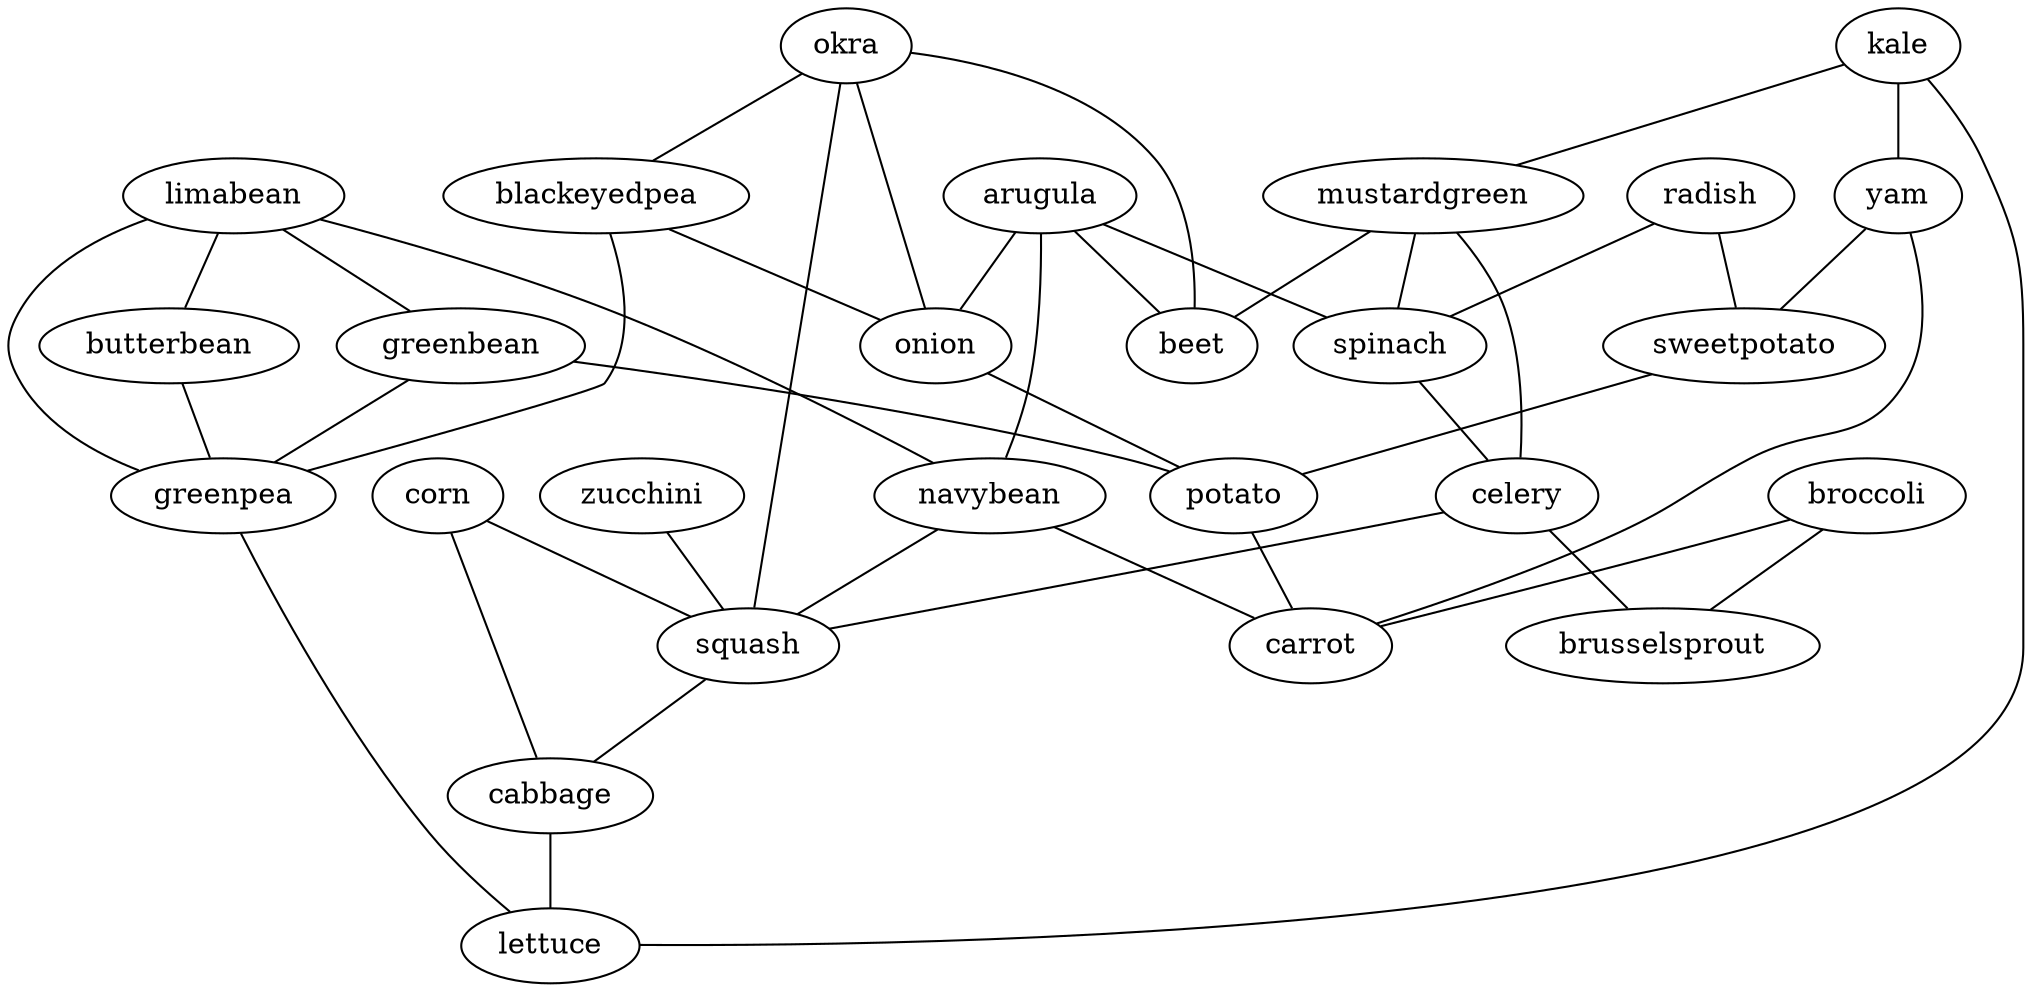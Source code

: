 strict graph G {
kale;
radish;
mustardgreen;
arugula;
limabean;
yam;
okra;
spinach;
blackeyedpea;
greenbean;
celery;
beet;
navybean;
butterbean;
zucchini;
corn;
greenpea;
squash;
sweetpotato;
cabbage;
broccoli;
brusselsprout;
onion;
lettuce;
potato;
carrot;
kale -- yam  [weight=1];
kale -- mustardgreen  [weight=1];
kale -- lettuce  [weight=1];
radish -- sweetpotato  [weight=1];
radish -- spinach  [weight=1];
mustardgreen -- celery  [weight=1];
mustardgreen -- beet  [weight=1];
mustardgreen -- spinach  [weight=1];
arugula -- navybean  [weight=1];
arugula -- beet  [weight=1];
arugula -- onion  [weight=1];
arugula -- spinach  [weight=1];
limabean -- greenpea  [weight=1];
limabean -- greenbean  [weight=1];
limabean -- navybean  [weight=1];
limabean -- butterbean  [weight=1];
yam -- carrot  [weight=1];
yam -- sweetpotato  [weight=1];
okra -- onion  [weight=1];
okra -- blackeyedpea  [weight=1];
okra -- squash  [weight=1];
okra -- beet  [weight=1];
spinach -- celery  [weight=1];
blackeyedpea -- greenpea  [weight=1];
blackeyedpea -- onion  [weight=1];
greenbean -- greenpea  [weight=1];
greenbean -- potato  [weight=1];
celery -- brusselsprout  [weight=1];
celery -- squash  [weight=1];
navybean -- carrot  [weight=1];
navybean -- squash  [weight=1];
butterbean -- greenpea  [weight=1];
zucchini -- squash  [weight=1];
corn -- cabbage  [weight=1];
corn -- squash  [weight=1];
greenpea -- lettuce  [weight=1];
squash -- cabbage  [weight=1];
sweetpotato -- potato  [weight=1];
cabbage -- lettuce  [weight=1];
broccoli -- brusselsprout  [weight=1];
broccoli -- carrot  [weight=1];
onion -- potato  [weight=1];
potato -- carrot  [weight=1];
}
